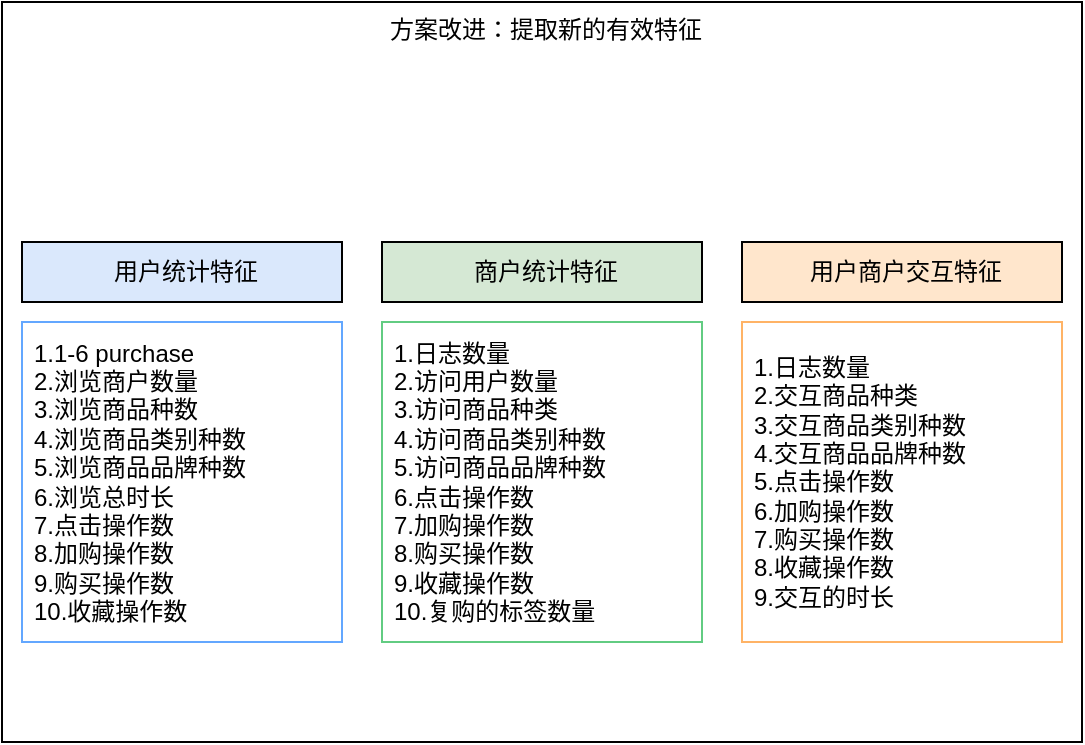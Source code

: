 <mxfile version="24.7.7">
  <diagram name="第 1 页" id="gKLpgoY2S8u-M_VpdHLq">
    <mxGraphModel dx="792" dy="433" grid="1" gridSize="10" guides="1" tooltips="1" connect="1" arrows="1" fold="1" page="0" pageScale="1" pageWidth="827" pageHeight="1169" math="0" shadow="0">
      <root>
        <mxCell id="0" />
        <mxCell id="1" parent="0" />
        <mxCell id="Bud15XnBcccRRGhkxyWZ-5" value="方案改进：提取新的有效特征" style="rounded=0;whiteSpace=wrap;html=1;align=center;verticalAlign=top;spacing=2;spacingLeft=4;strokeColor=#000000;" vertex="1" parent="1">
          <mxGeometry x="30" y="210" width="540" height="370" as="geometry" />
        </mxCell>
        <mxCell id="Bud15XnBcccRRGhkxyWZ-6" value="用户统计特征" style="rounded=0;whiteSpace=wrap;html=1;align=center;verticalAlign=middle;spacing=2;spacingLeft=4;fillColor=#dae8fc;strokeColor=#000000;" vertex="1" parent="1">
          <mxGeometry x="40" y="330" width="160" height="30" as="geometry" />
        </mxCell>
        <mxCell id="Bud15XnBcccRRGhkxyWZ-7" value="1.1-6 purchase&lt;div&gt;2.浏览商户数量&lt;/div&gt;&lt;div&gt;3.&lt;span style=&quot;background-color: initial;&quot;&gt;浏览商品种数&lt;/span&gt;&lt;/div&gt;&lt;div&gt;&lt;span style=&quot;background-color: initial;&quot;&gt;4.浏览商品类别种数&lt;/span&gt;&lt;/div&gt;&lt;div&gt;&lt;span style=&quot;background-color: initial;&quot;&gt;5.浏览商品品牌种数&lt;/span&gt;&lt;/div&gt;&lt;div&gt;&lt;span style=&quot;background-color: initial;&quot;&gt;6.浏览总时长&lt;/span&gt;&lt;/div&gt;&lt;div&gt;&lt;span style=&quot;background-color: initial;&quot;&gt;7.点击操作数&lt;/span&gt;&lt;/div&gt;&lt;div&gt;&lt;span style=&quot;background-color: initial;&quot;&gt;8.加购操作数&lt;/span&gt;&lt;/div&gt;&lt;div&gt;&lt;span style=&quot;background-color: initial;&quot;&gt;9.购买操作数&lt;/span&gt;&lt;/div&gt;&lt;div&gt;&lt;span style=&quot;background-color: initial;&quot;&gt;10.收藏操作数&lt;/span&gt;&lt;/div&gt;" style="rounded=0;whiteSpace=wrap;html=1;align=left;verticalAlign=middle;spacing=2;spacingLeft=4;fillColor=#FFFFFF;strokeColor=#63A7FF;" vertex="1" parent="1">
          <mxGeometry x="40" y="370" width="160" height="160" as="geometry" />
        </mxCell>
        <mxCell id="Bud15XnBcccRRGhkxyWZ-1" value="商户统计特征" style="rounded=0;whiteSpace=wrap;html=1;align=center;verticalAlign=middle;spacing=2;spacingLeft=4;fillColor=#d5e8d4;strokeColor=#000000;" vertex="1" parent="1">
          <mxGeometry x="220" y="330" width="160" height="30" as="geometry" />
        </mxCell>
        <mxCell id="Bud15XnBcccRRGhkxyWZ-2" value="用户商户交互特征" style="rounded=0;whiteSpace=wrap;html=1;align=center;verticalAlign=middle;spacing=2;spacingLeft=4;fillColor=#ffe6cc;strokeColor=default;" vertex="1" parent="1">
          <mxGeometry x="400" y="330" width="160" height="30" as="geometry" />
        </mxCell>
        <mxCell id="Bud15XnBcccRRGhkxyWZ-3" value="1.日志数量&lt;div&gt;2.访问用户数量&lt;/div&gt;&lt;div&gt;3.访问商品种类&lt;/div&gt;&lt;div&gt;4.访问商品类别种数&lt;/div&gt;&lt;div&gt;5.访问商品品牌种数&lt;/div&gt;&lt;div&gt;&lt;div&gt;&lt;span style=&quot;background-color: initial;&quot;&gt;6.点击操作数&lt;/span&gt;&lt;/div&gt;&lt;div&gt;&lt;span style=&quot;background-color: initial;&quot;&gt;7.加购操作数&lt;/span&gt;&lt;/div&gt;&lt;div&gt;&lt;span style=&quot;background-color: initial;&quot;&gt;8.购买操作数&lt;/span&gt;&lt;/div&gt;&lt;div&gt;&lt;span style=&quot;background-color: initial;&quot;&gt;9.收藏操作数&lt;/span&gt;&lt;/div&gt;&lt;/div&gt;&lt;div&gt;&lt;span style=&quot;background-color: initial;&quot;&gt;10.复购的标签数量&lt;/span&gt;&lt;/div&gt;" style="rounded=0;whiteSpace=wrap;html=1;align=left;verticalAlign=middle;spacing=2;spacingLeft=4;fillColor=#FFFFFF;strokeColor=#62CC82;" vertex="1" parent="1">
          <mxGeometry x="220" y="370" width="160" height="160" as="geometry" />
        </mxCell>
        <mxCell id="Bud15XnBcccRRGhkxyWZ-4" value="1.日志数量&lt;div&gt;&lt;div&gt;2.交互商品种类&lt;/div&gt;&lt;div&gt;3.交互商品类别种数&lt;/div&gt;&lt;div&gt;4.交互商品品牌种数&lt;/div&gt;&lt;div&gt;&lt;div&gt;&lt;span style=&quot;background-color: initial;&quot;&gt;5.点击操作数&lt;/span&gt;&lt;/div&gt;&lt;div&gt;&lt;span style=&quot;background-color: initial;&quot;&gt;6.加购操作数&lt;/span&gt;&lt;/div&gt;&lt;div&gt;&lt;span style=&quot;background-color: initial;&quot;&gt;7.购买操作数&lt;/span&gt;&lt;/div&gt;&lt;div&gt;&lt;span style=&quot;background-color: initial;&quot;&gt;8.收藏操作数&lt;/span&gt;&lt;/div&gt;&lt;/div&gt;&lt;/div&gt;&lt;div&gt;&lt;span style=&quot;background-color: initial;&quot;&gt;9.交互的时长&lt;/span&gt;&lt;/div&gt;" style="rounded=0;whiteSpace=wrap;html=1;align=left;verticalAlign=middle;spacing=2;spacingLeft=4;fillColor=#FFFFFF;strokeColor=#FFB366;" vertex="1" parent="1">
          <mxGeometry x="400" y="370" width="160" height="160" as="geometry" />
        </mxCell>
      </root>
    </mxGraphModel>
  </diagram>
</mxfile>

